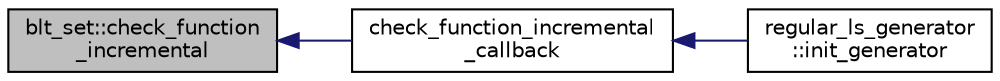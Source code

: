 digraph "blt_set::check_function_incremental"
{
  edge [fontname="Helvetica",fontsize="10",labelfontname="Helvetica",labelfontsize="10"];
  node [fontname="Helvetica",fontsize="10",shape=record];
  rankdir="LR";
  Node78 [label="blt_set::check_function\l_incremental",height=0.2,width=0.4,color="black", fillcolor="grey75", style="filled", fontcolor="black"];
  Node78 -> Node79 [dir="back",color="midnightblue",fontsize="10",style="solid",fontname="Helvetica"];
  Node79 [label="check_function_incremental\l_callback",height=0.2,width=0.4,color="black", fillcolor="white", style="filled",URL="$df/d77/regular__ls_8h.html#a87182257b04c108154aaba0054da27bf"];
  Node79 -> Node80 [dir="back",color="midnightblue",fontsize="10",style="solid",fontname="Helvetica"];
  Node80 [label="regular_ls_generator\l::init_generator",height=0.2,width=0.4,color="black", fillcolor="white", style="filled",URL="$d2/dd8/classregular__ls__generator.html#ad2d853778456c12a007b975c38f60ab3"];
}
